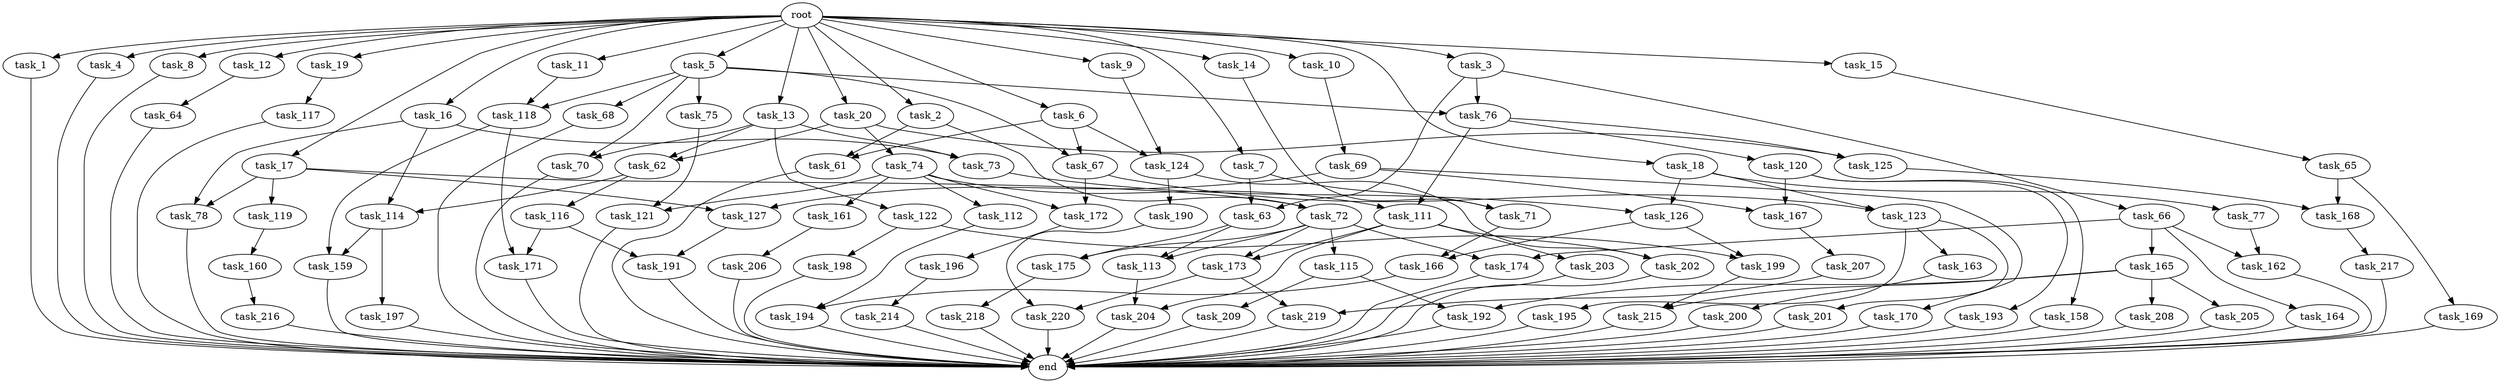 digraph G {
  root [size="0.000000"];
  task_1 [size="10.240000"];
  task_2 [size="10.240000"];
  task_3 [size="10.240000"];
  task_4 [size="10.240000"];
  task_5 [size="10.240000"];
  task_6 [size="10.240000"];
  task_7 [size="10.240000"];
  task_8 [size="10.240000"];
  task_9 [size="10.240000"];
  task_10 [size="10.240000"];
  task_11 [size="10.240000"];
  task_12 [size="10.240000"];
  task_13 [size="10.240000"];
  task_14 [size="10.240000"];
  task_15 [size="10.240000"];
  task_16 [size="10.240000"];
  task_17 [size="10.240000"];
  task_18 [size="10.240000"];
  task_19 [size="10.240000"];
  task_20 [size="10.240000"];
  task_61 [size="5841155522.560000"];
  task_62 [size="11166914969.600000"];
  task_63 [size="9363028705.280001"];
  task_64 [size="4209067950.080000"];
  task_65 [size="343597383.680000"];
  task_66 [size="773094113.280000"];
  task_67 [size="14087492730.880001"];
  task_68 [size="8589934592.000000"];
  task_69 [size="343597383.680000"];
  task_70 [size="15547781611.520000"];
  task_71 [size="15547781611.520000"];
  task_72 [size="2491081031.680000"];
  task_73 [size="7730941132.800000"];
  task_74 [size="4209067950.080000"];
  task_75 [size="8589934592.000000"];
  task_76 [size="9363028705.280001"];
  task_77 [size="6957847019.520000"];
  task_78 [size="2920577761.280000"];
  task_111 [size="14087492730.880001"];
  task_112 [size="5497558138.880000"];
  task_113 [size="11166914969.600000"];
  task_114 [size="2147483648.000000"];
  task_115 [size="4209067950.080000"];
  task_116 [size="1374389534.720000"];
  task_117 [size="4209067950.080000"];
  task_118 [size="17179869184.000000"];
  task_119 [size="2147483648.000000"];
  task_120 [size="8589934592.000000"];
  task_121 [size="8589934592.000000"];
  task_122 [size="6957847019.520000"];
  task_123 [size="8332236554.240000"];
  task_124 [size="8589934592.000000"];
  task_125 [size="12799002542.080000"];
  task_126 [size="7301444403.200000"];
  task_127 [size="3521873182.720000"];
  task_158 [size="8589934592.000000"];
  task_159 [size="9964324126.719999"];
  task_160 [size="343597383.680000"];
  task_161 [size="5497558138.880000"];
  task_162 [size="1717986918.400000"];
  task_163 [size="2147483648.000000"];
  task_164 [size="1374389534.720000"];
  task_165 [size="1374389534.720000"];
  task_166 [size="2491081031.680000"];
  task_167 [size="9964324126.719999"];
  task_168 [size="1717986918.400000"];
  task_169 [size="1374389534.720000"];
  task_170 [size="1374389534.720000"];
  task_171 [size="9964324126.719999"];
  task_172 [size="6871947673.600000"];
  task_173 [size="7301444403.200000"];
  task_174 [size="5583457484.800000"];
  task_175 [size="11166914969.600000"];
  task_190 [size="8589934592.000000"];
  task_191 [size="8332236554.240000"];
  task_192 [size="6184752906.240000"];
  task_193 [size="8589934592.000000"];
  task_194 [size="8332236554.240000"];
  task_195 [size="2147483648.000000"];
  task_196 [size="5497558138.880000"];
  task_197 [size="1374389534.720000"];
  task_198 [size="343597383.680000"];
  task_199 [size="687194767.360000"];
  task_200 [size="773094113.280000"];
  task_201 [size="2147483648.000000"];
  task_202 [size="11682311045.120001"];
  task_203 [size="3092376453.120000"];
  task_204 [size="3865470566.400000"];
  task_205 [size="3092376453.120000"];
  task_206 [size="3092376453.120000"];
  task_207 [size="2147483648.000000"];
  task_208 [size="3092376453.120000"];
  task_209 [size="3092376453.120000"];
  task_214 [size="5497558138.880000"];
  task_215 [size="4466765987.840000"];
  task_216 [size="773094113.280000"];
  task_217 [size="5497558138.880000"];
  task_218 [size="6957847019.520000"];
  task_219 [size="9363028705.280001"];
  task_220 [size="10737418240.000000"];
  end [size="0.000000"];

  root -> task_1 [size="1.000000"];
  root -> task_2 [size="1.000000"];
  root -> task_3 [size="1.000000"];
  root -> task_4 [size="1.000000"];
  root -> task_5 [size="1.000000"];
  root -> task_6 [size="1.000000"];
  root -> task_7 [size="1.000000"];
  root -> task_8 [size="1.000000"];
  root -> task_9 [size="1.000000"];
  root -> task_10 [size="1.000000"];
  root -> task_11 [size="1.000000"];
  root -> task_12 [size="1.000000"];
  root -> task_13 [size="1.000000"];
  root -> task_14 [size="1.000000"];
  root -> task_15 [size="1.000000"];
  root -> task_16 [size="1.000000"];
  root -> task_17 [size="1.000000"];
  root -> task_18 [size="1.000000"];
  root -> task_19 [size="1.000000"];
  root -> task_20 [size="1.000000"];
  task_1 -> end [size="1.000000"];
  task_2 -> task_61 [size="33554432.000000"];
  task_2 -> task_72 [size="33554432.000000"];
  task_3 -> task_63 [size="75497472.000000"];
  task_3 -> task_66 [size="75497472.000000"];
  task_3 -> task_76 [size="75497472.000000"];
  task_4 -> end [size="1.000000"];
  task_5 -> task_67 [size="838860800.000000"];
  task_5 -> task_68 [size="838860800.000000"];
  task_5 -> task_70 [size="838860800.000000"];
  task_5 -> task_75 [size="838860800.000000"];
  task_5 -> task_76 [size="838860800.000000"];
  task_5 -> task_118 [size="838860800.000000"];
  task_6 -> task_61 [size="536870912.000000"];
  task_6 -> task_67 [size="536870912.000000"];
  task_6 -> task_124 [size="536870912.000000"];
  task_7 -> task_63 [size="838860800.000000"];
  task_7 -> task_71 [size="838860800.000000"];
  task_8 -> end [size="1.000000"];
  task_9 -> task_124 [size="301989888.000000"];
  task_10 -> task_69 [size="33554432.000000"];
  task_11 -> task_118 [size="838860800.000000"];
  task_12 -> task_64 [size="411041792.000000"];
  task_13 -> task_62 [size="679477248.000000"];
  task_13 -> task_70 [size="679477248.000000"];
  task_13 -> task_73 [size="679477248.000000"];
  task_13 -> task_122 [size="679477248.000000"];
  task_14 -> task_71 [size="679477248.000000"];
  task_15 -> task_65 [size="33554432.000000"];
  task_16 -> task_73 [size="75497472.000000"];
  task_16 -> task_78 [size="75497472.000000"];
  task_16 -> task_114 [size="75497472.000000"];
  task_17 -> task_72 [size="209715200.000000"];
  task_17 -> task_78 [size="209715200.000000"];
  task_17 -> task_119 [size="209715200.000000"];
  task_17 -> task_127 [size="209715200.000000"];
  task_18 -> task_77 [size="679477248.000000"];
  task_18 -> task_123 [size="679477248.000000"];
  task_18 -> task_126 [size="679477248.000000"];
  task_19 -> task_117 [size="411041792.000000"];
  task_20 -> task_62 [size="411041792.000000"];
  task_20 -> task_74 [size="411041792.000000"];
  task_20 -> task_125 [size="411041792.000000"];
  task_61 -> end [size="1.000000"];
  task_62 -> task_114 [size="134217728.000000"];
  task_62 -> task_116 [size="134217728.000000"];
  task_63 -> task_113 [size="679477248.000000"];
  task_63 -> task_175 [size="679477248.000000"];
  task_64 -> end [size="1.000000"];
  task_65 -> task_168 [size="134217728.000000"];
  task_65 -> task_169 [size="134217728.000000"];
  task_66 -> task_162 [size="134217728.000000"];
  task_66 -> task_164 [size="134217728.000000"];
  task_66 -> task_165 [size="134217728.000000"];
  task_66 -> task_174 [size="134217728.000000"];
  task_67 -> task_123 [size="134217728.000000"];
  task_67 -> task_172 [size="134217728.000000"];
  task_68 -> end [size="1.000000"];
  task_69 -> task_127 [size="134217728.000000"];
  task_69 -> task_167 [size="134217728.000000"];
  task_69 -> task_170 [size="134217728.000000"];
  task_70 -> end [size="1.000000"];
  task_71 -> task_166 [size="209715200.000000"];
  task_72 -> task_113 [size="411041792.000000"];
  task_72 -> task_115 [size="411041792.000000"];
  task_72 -> task_173 [size="411041792.000000"];
  task_72 -> task_174 [size="411041792.000000"];
  task_72 -> task_175 [size="411041792.000000"];
  task_73 -> task_126 [size="33554432.000000"];
  task_74 -> task_111 [size="536870912.000000"];
  task_74 -> task_112 [size="536870912.000000"];
  task_74 -> task_121 [size="536870912.000000"];
  task_74 -> task_161 [size="536870912.000000"];
  task_74 -> task_172 [size="536870912.000000"];
  task_75 -> task_121 [size="301989888.000000"];
  task_76 -> task_111 [size="838860800.000000"];
  task_76 -> task_120 [size="838860800.000000"];
  task_76 -> task_125 [size="838860800.000000"];
  task_77 -> task_162 [size="33554432.000000"];
  task_78 -> end [size="1.000000"];
  task_111 -> task_173 [size="301989888.000000"];
  task_111 -> task_202 [size="301989888.000000"];
  task_111 -> task_203 [size="301989888.000000"];
  task_111 -> task_204 [size="301989888.000000"];
  task_112 -> task_194 [size="679477248.000000"];
  task_113 -> task_204 [size="75497472.000000"];
  task_114 -> task_159 [size="134217728.000000"];
  task_114 -> task_197 [size="134217728.000000"];
  task_115 -> task_192 [size="301989888.000000"];
  task_115 -> task_209 [size="301989888.000000"];
  task_116 -> task_171 [size="134217728.000000"];
  task_116 -> task_191 [size="134217728.000000"];
  task_117 -> end [size="1.000000"];
  task_118 -> task_159 [size="838860800.000000"];
  task_118 -> task_171 [size="838860800.000000"];
  task_119 -> task_160 [size="33554432.000000"];
  task_120 -> task_158 [size="838860800.000000"];
  task_120 -> task_167 [size="838860800.000000"];
  task_120 -> task_193 [size="838860800.000000"];
  task_121 -> end [size="1.000000"];
  task_122 -> task_198 [size="33554432.000000"];
  task_122 -> task_199 [size="33554432.000000"];
  task_123 -> task_163 [size="209715200.000000"];
  task_123 -> task_195 [size="209715200.000000"];
  task_123 -> task_201 [size="209715200.000000"];
  task_124 -> task_190 [size="838860800.000000"];
  task_124 -> task_202 [size="838860800.000000"];
  task_125 -> task_168 [size="33554432.000000"];
  task_126 -> task_166 [size="33554432.000000"];
  task_126 -> task_199 [size="33554432.000000"];
  task_127 -> task_191 [size="679477248.000000"];
  task_158 -> end [size="1.000000"];
  task_159 -> end [size="1.000000"];
  task_160 -> task_216 [size="75497472.000000"];
  task_161 -> task_206 [size="301989888.000000"];
  task_162 -> end [size="1.000000"];
  task_163 -> task_200 [size="75497472.000000"];
  task_164 -> end [size="1.000000"];
  task_165 -> task_192 [size="301989888.000000"];
  task_165 -> task_205 [size="301989888.000000"];
  task_165 -> task_208 [size="301989888.000000"];
  task_165 -> task_215 [size="301989888.000000"];
  task_166 -> task_194 [size="134217728.000000"];
  task_167 -> task_207 [size="209715200.000000"];
  task_168 -> task_217 [size="536870912.000000"];
  task_169 -> end [size="1.000000"];
  task_170 -> end [size="1.000000"];
  task_171 -> end [size="1.000000"];
  task_172 -> task_196 [size="536870912.000000"];
  task_173 -> task_219 [size="838860800.000000"];
  task_173 -> task_220 [size="838860800.000000"];
  task_174 -> end [size="1.000000"];
  task_175 -> task_218 [size="679477248.000000"];
  task_190 -> task_220 [size="209715200.000000"];
  task_191 -> end [size="1.000000"];
  task_192 -> end [size="1.000000"];
  task_193 -> end [size="1.000000"];
  task_194 -> end [size="1.000000"];
  task_195 -> end [size="1.000000"];
  task_196 -> task_214 [size="536870912.000000"];
  task_197 -> end [size="1.000000"];
  task_198 -> end [size="1.000000"];
  task_199 -> task_215 [size="134217728.000000"];
  task_200 -> end [size="1.000000"];
  task_201 -> end [size="1.000000"];
  task_202 -> end [size="1.000000"];
  task_203 -> end [size="1.000000"];
  task_204 -> end [size="1.000000"];
  task_205 -> end [size="1.000000"];
  task_206 -> end [size="1.000000"];
  task_207 -> task_219 [size="75497472.000000"];
  task_208 -> end [size="1.000000"];
  task_209 -> end [size="1.000000"];
  task_214 -> end [size="1.000000"];
  task_215 -> end [size="1.000000"];
  task_216 -> end [size="1.000000"];
  task_217 -> end [size="1.000000"];
  task_218 -> end [size="1.000000"];
  task_219 -> end [size="1.000000"];
  task_220 -> end [size="1.000000"];
}
